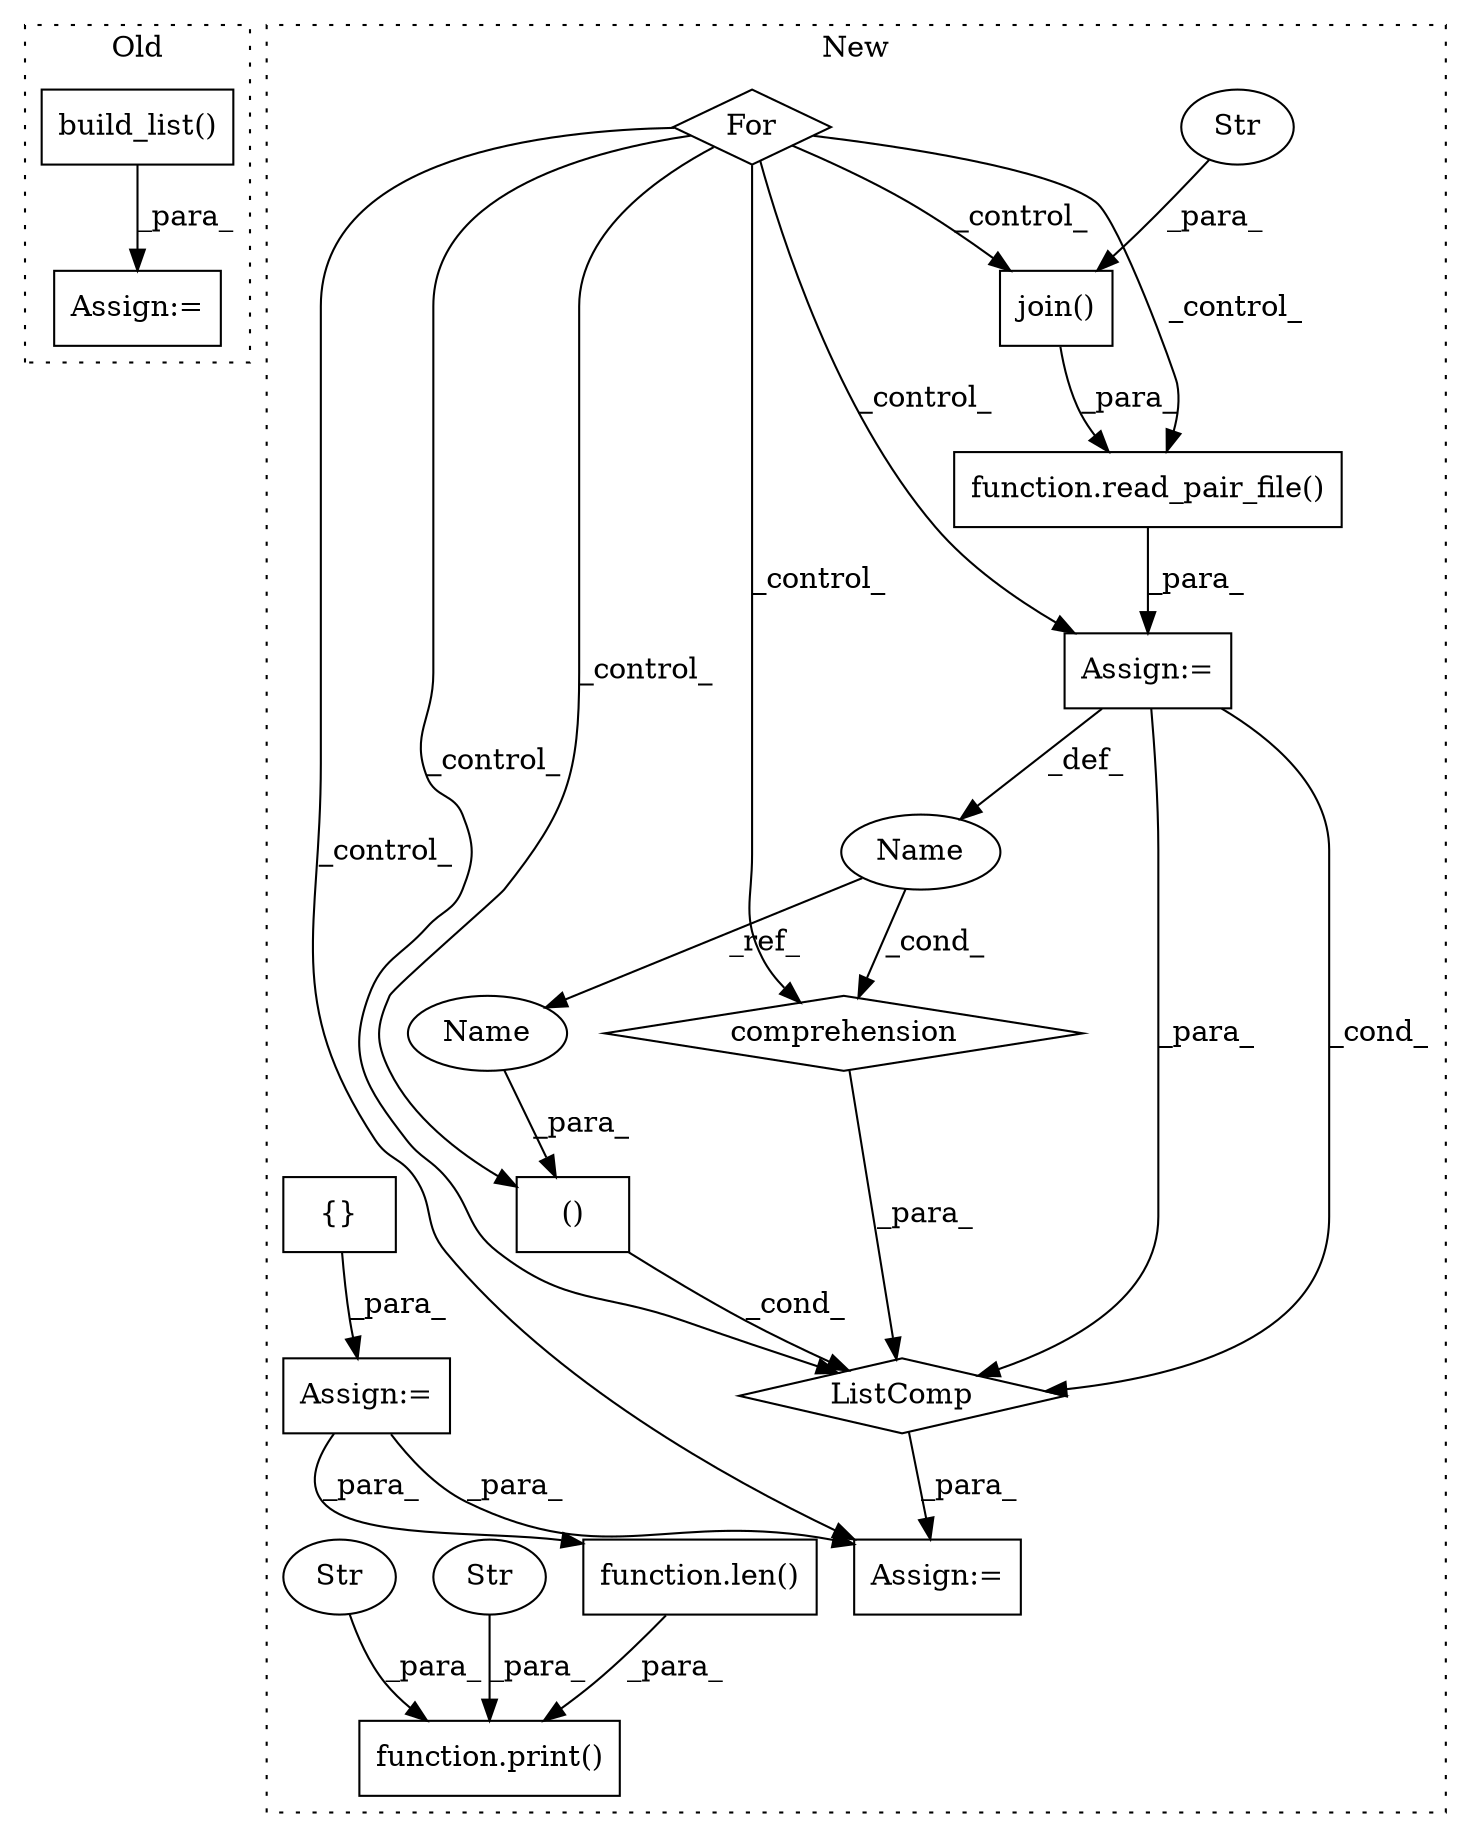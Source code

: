 digraph G {
subgraph cluster0 {
1 [label="build_list()" a="75" s="575" l="17" shape="box"];
17 [label="Assign:=" a="68" s="572" l="3" shape="box"];
label = "Old";
style="dotted";
}
subgraph cluster1 {
2 [label="()" a="54" s="2473" l="21" shape="box"];
3 [label="function.read_pair_file()" a="75" s="2332,2396" l="15,1" shape="box"];
4 [label="join()" a="75" s="2347,2395" l="13,1" shape="box"];
5 [label="Str" a="66" s="2375" l="20" shape="ellipse"];
6 [label="Name" a="87" s="2505" l="3" shape="ellipse"];
7 [label="comprehension" a="45" s="2496" l="3" shape="diamond"];
8 [label="ListComp" a="106" s="2467" l="55" shape="diamond"];
9 [label="For" a="107" s="2289,2306" l="4,14" shape="diamond"];
10 [label="Assign:=" a="68" s="2463" l="4" shape="box"];
11 [label="{}" a="59" s="2278,2278" l="2,1" shape="box"];
12 [label="function.print()" a="75" s="2531,2579" l="6,1" shape="box"];
13 [label="Str" a="66" s="2554" l="8" shape="ellipse"];
14 [label="Str" a="66" s="2537" l="9" shape="ellipse"];
15 [label="Assign:=" a="68" s="2236" l="42" shape="box"];
16 [label="Assign:=" a="68" s="2329" l="3" shape="box"];
18 [label="function.len()" a="75" s="2564,2578" l="4,1" shape="box"];
19 [label="Name" a="87" s="2491" l="3" shape="ellipse"];
label = "New";
style="dotted";
}
1 -> 17 [label="_para_"];
2 -> 8 [label="_cond_"];
3 -> 16 [label="_para_"];
4 -> 3 [label="_para_"];
5 -> 4 [label="_para_"];
6 -> 19 [label="_ref_"];
6 -> 7 [label="_cond_"];
7 -> 8 [label="_para_"];
8 -> 10 [label="_para_"];
9 -> 10 [label="_control_"];
9 -> 16 [label="_control_"];
9 -> 2 [label="_control_"];
9 -> 3 [label="_control_"];
9 -> 8 [label="_control_"];
9 -> 7 [label="_control_"];
9 -> 4 [label="_control_"];
11 -> 15 [label="_para_"];
13 -> 12 [label="_para_"];
14 -> 12 [label="_para_"];
15 -> 10 [label="_para_"];
15 -> 18 [label="_para_"];
16 -> 6 [label="_def_"];
16 -> 8 [label="_cond_"];
16 -> 8 [label="_para_"];
18 -> 12 [label="_para_"];
19 -> 2 [label="_para_"];
}